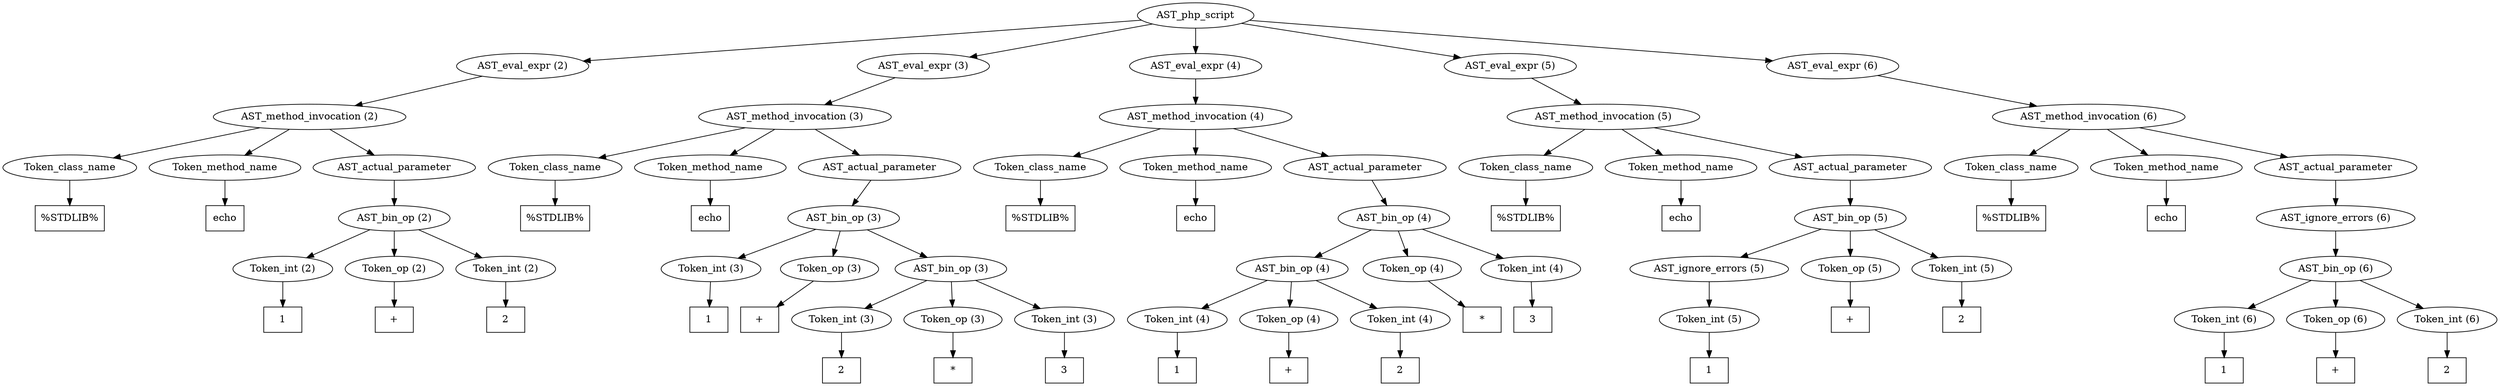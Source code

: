 /*
 * AST in dot format generated by phc -- the PHP compiler
 */

digraph AST {
node_0 [label="AST_php_script"];
node_1 [label="AST_eval_expr (2)"];
node_2 [label="AST_method_invocation (2)"];
node_3 [label="Token_class_name"];
node_4 [label="%STDLIB%", shape=box]
node_3 -> node_4;
node_5 [label="Token_method_name"];
node_6 [label="echo", shape=box]
node_5 -> node_6;
node_7 [label="AST_actual_parameter"];
node_8 [label="AST_bin_op (2)"];
node_9 [label="Token_int (2)"];
node_10 [label="1", shape=box]
node_9 -> node_10;
node_11 [label="Token_op (2)"];
node_12 [label="+", shape=box]
node_11 -> node_12;
node_13 [label="Token_int (2)"];
node_14 [label="2", shape=box]
node_13 -> node_14;
node_8 -> node_13;
node_8 -> node_11;
node_8 -> node_9;
node_7 -> node_8;
node_2 -> node_7;
node_2 -> node_5;
node_2 -> node_3;
node_1 -> node_2;
node_15 [label="AST_eval_expr (3)"];
node_16 [label="AST_method_invocation (3)"];
node_17 [label="Token_class_name"];
node_18 [label="%STDLIB%", shape=box]
node_17 -> node_18;
node_19 [label="Token_method_name"];
node_20 [label="echo", shape=box]
node_19 -> node_20;
node_21 [label="AST_actual_parameter"];
node_22 [label="AST_bin_op (3)"];
node_23 [label="Token_int (3)"];
node_24 [label="1", shape=box]
node_23 -> node_24;
node_25 [label="Token_op (3)"];
node_26 [label="+", shape=box]
node_25 -> node_26;
node_27 [label="AST_bin_op (3)"];
node_28 [label="Token_int (3)"];
node_29 [label="2", shape=box]
node_28 -> node_29;
node_30 [label="Token_op (3)"];
node_31 [label="*", shape=box]
node_30 -> node_31;
node_32 [label="Token_int (3)"];
node_33 [label="3", shape=box]
node_32 -> node_33;
node_27 -> node_32;
node_27 -> node_30;
node_27 -> node_28;
node_22 -> node_27;
node_22 -> node_25;
node_22 -> node_23;
node_21 -> node_22;
node_16 -> node_21;
node_16 -> node_19;
node_16 -> node_17;
node_15 -> node_16;
node_34 [label="AST_eval_expr (4)"];
node_35 [label="AST_method_invocation (4)"];
node_36 [label="Token_class_name"];
node_37 [label="%STDLIB%", shape=box]
node_36 -> node_37;
node_38 [label="Token_method_name"];
node_39 [label="echo", shape=box]
node_38 -> node_39;
node_40 [label="AST_actual_parameter"];
node_41 [label="AST_bin_op (4)"];
node_42 [label="AST_bin_op (4)"];
node_43 [label="Token_int (4)"];
node_44 [label="1", shape=box]
node_43 -> node_44;
node_45 [label="Token_op (4)"];
node_46 [label="+", shape=box]
node_45 -> node_46;
node_47 [label="Token_int (4)"];
node_48 [label="2", shape=box]
node_47 -> node_48;
node_42 -> node_47;
node_42 -> node_45;
node_42 -> node_43;
node_49 [label="Token_op (4)"];
node_50 [label="*", shape=box]
node_49 -> node_50;
node_51 [label="Token_int (4)"];
node_52 [label="3", shape=box]
node_51 -> node_52;
node_41 -> node_51;
node_41 -> node_49;
node_41 -> node_42;
node_40 -> node_41;
node_35 -> node_40;
node_35 -> node_38;
node_35 -> node_36;
node_34 -> node_35;
node_53 [label="AST_eval_expr (5)"];
node_54 [label="AST_method_invocation (5)"];
node_55 [label="Token_class_name"];
node_56 [label="%STDLIB%", shape=box]
node_55 -> node_56;
node_57 [label="Token_method_name"];
node_58 [label="echo", shape=box]
node_57 -> node_58;
node_59 [label="AST_actual_parameter"];
node_60 [label="AST_bin_op (5)"];
node_61 [label="AST_ignore_errors (5)"];
node_62 [label="Token_int (5)"];
node_63 [label="1", shape=box]
node_62 -> node_63;
node_61 -> node_62;
node_64 [label="Token_op (5)"];
node_65 [label="+", shape=box]
node_64 -> node_65;
node_66 [label="Token_int (5)"];
node_67 [label="2", shape=box]
node_66 -> node_67;
node_60 -> node_66;
node_60 -> node_64;
node_60 -> node_61;
node_59 -> node_60;
node_54 -> node_59;
node_54 -> node_57;
node_54 -> node_55;
node_53 -> node_54;
node_68 [label="AST_eval_expr (6)"];
node_69 [label="AST_method_invocation (6)"];
node_70 [label="Token_class_name"];
node_71 [label="%STDLIB%", shape=box]
node_70 -> node_71;
node_72 [label="Token_method_name"];
node_73 [label="echo", shape=box]
node_72 -> node_73;
node_74 [label="AST_actual_parameter"];
node_75 [label="AST_ignore_errors (6)"];
node_76 [label="AST_bin_op (6)"];
node_77 [label="Token_int (6)"];
node_78 [label="1", shape=box]
node_77 -> node_78;
node_79 [label="Token_op (6)"];
node_80 [label="+", shape=box]
node_79 -> node_80;
node_81 [label="Token_int (6)"];
node_82 [label="2", shape=box]
node_81 -> node_82;
node_76 -> node_81;
node_76 -> node_79;
node_76 -> node_77;
node_75 -> node_76;
node_74 -> node_75;
node_69 -> node_74;
node_69 -> node_72;
node_69 -> node_70;
node_68 -> node_69;
node_0 -> node_68;
node_0 -> node_53;
node_0 -> node_34;
node_0 -> node_15;
node_0 -> node_1;
}

